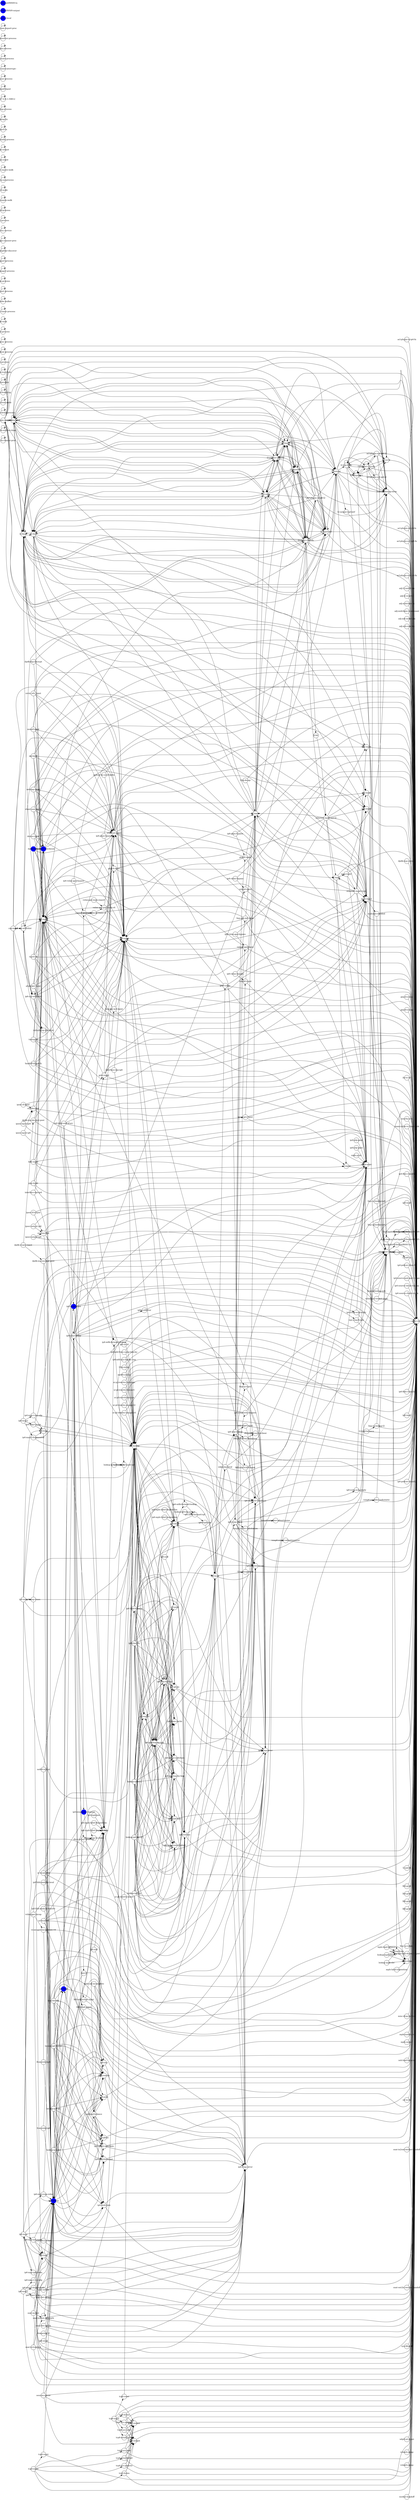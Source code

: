 digraph vlib_graph_nodes { 
rankdir=LR;
node [shape = circle, fixedsize=true];
"acl-plugin-fa-cleaner-proc" -> "acl-plugin-fa-cleaner-proc"
"acl-plugin-fa-worker-clean" -> "acl-plugin-fa-worker-clean"
"acl-plugin-in-ip4-fa" -> "error-drop"
"acl-plugin-in-ip4-l2" -> "arp-term-l2bd"
"acl-plugin-in-ip4-l2" -> "error-drop"
"acl-plugin-in-ip4-l2" -> "feature-bitmap-drop"
"acl-plugin-in-ip4-l2" -> "l2-flood"
"acl-plugin-in-ip4-l2" -> "l2-fwd"
"acl-plugin-in-ip4-l2" -> "l2-input-acl"
"acl-plugin-in-ip4-l2" -> "l2-input-classify"
"acl-plugin-in-ip4-l2" -> "l2-input-vtr"
"acl-plugin-in-ip4-l2" -> "l2-learn"
"acl-plugin-in-ip4-l2" -> "l2-output"
"acl-plugin-in-ip4-l2" -> "l2-policer-classify"
"acl-plugin-in-ip4-l2" -> "l2-rw"
"acl-plugin-in-ip6-fa" -> "error-drop"
"acl-plugin-in-ip6-l2" -> "arp-term-l2bd"
"acl-plugin-in-ip6-l2" -> "error-drop"
"acl-plugin-in-ip6-l2" -> "feature-bitmap-drop"
"acl-plugin-in-ip6-l2" -> "l2-flood"
"acl-plugin-in-ip6-l2" -> "l2-fwd"
"acl-plugin-in-ip6-l2" -> "l2-input-acl"
"acl-plugin-in-ip6-l2" -> "l2-input-classify"
"acl-plugin-in-ip6-l2" -> "l2-input-vtr"
"acl-plugin-in-ip6-l2" -> "l2-learn"
"acl-plugin-in-ip6-l2" -> "l2-output"
"acl-plugin-in-ip6-l2" -> "l2-policer-classify"
"acl-plugin-in-ip6-l2" -> "l2-rw"
"acl-plugin-out-ip4-fa" -> "error-drop"
"acl-plugin-out-ip4-l2" -> "error-drop"
"acl-plugin-out-ip4-l2" -> "feature-bitmap-drop"
"acl-plugin-out-ip4-l2" -> "interface-output"
"acl-plugin-out-ip4-l2" -> "l2-efp-filter"
"acl-plugin-out-ip4-l2" -> "l2-output-acl"
"acl-plugin-out-ip4-l2" -> "l2-output-classify"
"acl-plugin-out-ip4-l2" -> "l2-xcrw"
"acl-plugin-out-ip6-fa" -> "error-drop"
"acl-plugin-out-ip6-l2" -> "error-drop"
"acl-plugin-out-ip6-l2" -> "feature-bitmap-drop"
"acl-plugin-out-ip6-l2" -> "interface-output"
"acl-plugin-out-ip6-l2" -> "l2-efp-filter"
"acl-plugin-out-ip6-l2" -> "l2-output-acl"
"acl-plugin-out-ip6-l2" -> "l2-output-classify"
"acl-plugin-out-ip6-l2" -> "l2-xcrw"
"adj-l2-midchain" -> "error-drop"
"adj-l2-rewrite" -> "error-drop"
"adj-midchain-tx" -> "error-drop"
"adj-midchain-tx-no-count" -> "error-drop"
"adj-nsh-midchain" -> "error-drop"
"adj-nsh-rewrite" -> "error-drop"
"admin-up-down-process" -> "admin-up-down-process"
"af-packet-input" -> "error-drop"
"af-packet-input" -> "ethernet-input"
"af-packet-input" -> "ip4-input"
"af-packet-input" -> "ip4-input-no-checksum"
"af-packet-input" -> "ip6-input"
"af-packet-input" -> "mpls-input"
"api-rx-from-node" -> "api-rx-from-node"
"api-rx-from-ring" -> "api-rx-from-ring"
"arp-input" -> "error-drop"
"arp-input" -> "interface-output"
"arp-term-l2bd" -> "arp-term-l2bd"
"arp-term-l2bd" -> "error-drop"
"arp-term-l2bd" -> "feature-bitmap-drop"
"arp-term-l2bd" -> "l2-flood"
"arp-term-l2bd" -> "l2-fwd"
"arp-term-l2bd" -> "l2-input-acl"
"arp-term-l2bd" -> "l2-input-classify"
"arp-term-l2bd" -> "l2-input-vtr"
"arp-term-l2bd" -> "l2-learn"
"arp-term-l2bd" -> "l2-output"
"arp-term-l2bd" -> "l2-policer-classify"
"arp-term-l2bd" -> "l2-rw"
"bfd-process" -> "bfd-process"
"bfd-udp4-input" -> "error-drop"
"bfd-udp4-input" -> "ip4-arp"
"bfd-udp4-input" -> "ip4-lookup"
"bfd-udp6-input" -> "error-drop"
"bfd-udp6-input" -> "ip6-discover-neighbor"
"bfd-udp6-input" -> "ip6-lookup"
"bfd-udp-echo4-input" -> "error-drop"
"bfd-udp-echo4-input" -> "ip4-arp"
"bfd-udp-echo4-input" -> "ip4-lookup"
"bfd-udp-echo6-input" -> "error-drop"
"bfd-udp-echo6-input" -> "ip6-discover-neighbor"
"bfd-udp-echo6-input" -> "ip6-lookup"
"builtin-tcp-client" -> "builtin-tcp-client"
"cdp-input" -> "error-drop"
"cdp-process" -> "cdp-process"
"cop-input" -> "default-cop-whitelist"
"cop-input" -> "error-drop"
"cop-input" -> "ethernet-input"
"cop-input" -> "ip4-cop-whitelist"
"cop-input" -> "ip4-input"
"cop-input" -> "ip6-cop-whitelist"
"cop-input" -> "ip6-input"
"device-input" -> "error-drop"
"device-input" -> "ethernet-input"
"device-input" -> "ip4-input"
"device-input" -> "ip4-input-no-checksum"
"device-input" -> "ip6-input"
"device-input" -> "mpls-input"
"dhcp-client-process" -> "dhcp-client-process"
"dhcp-proxy-to-server" -> "dhcp-proxy-to-client"
"dhcp-proxy-to-server" -> "error-drop"
"dhcp-proxy-to-server" -> "ip4-lookup"
"dhcpv6-proxy-to-server" -> "dhcpv6-proxy-to-client"
"dhcpv6-proxy-to-server" -> "error-drop"
"dhcpv6-proxy-to-server" -> "ip6-lookup"
"dpdk-crypto-input" -> "dpdk-esp-decrypt-post"
"dpdk-crypto-input" -> "dpdk-esp-encrypt-post"
"dpdk-crypto-input" -> "error-drop"
"dpdk-esp-decrypt" -> "error-drop"
"dpdk-esp-decrypt" -> "ip4-input"
"dpdk-esp-decrypt" -> "ip6-input"
"dpdk-esp-decrypt-post" -> "error-drop"
"dpdk-esp-decrypt-post" -> "ip4-input"
"dpdk-esp-decrypt-post" -> "ip6-input"
"dpdk-esp-encrypt" -> "error-drop"
"dpdk-esp-encrypt-post" -> "error-drop"
"dpdk-esp-encrypt-post" -> "interface-output"
"dpdk-esp-encrypt-post" -> "ip4-lookup"
"dpdk-esp-encrypt-post" -> "ip6-lookup"
"dpdk-input" -> "error-drop"
"dpdk-input" -> "ethernet-input"
"dpdk-input" -> "ip4-input"
"dpdk-input" -> "ip4-input-no-checksum"
"dpdk-input" -> "ip6-input"
"dpdk-input" -> "mpls-input"
"dpdk-ipsec-process" -> "dpdk-ipsec-process"
"dpdk-process" -> "dpdk-process"
"esp-decrypt" -> "error-drop"
"esp-decrypt" -> "ip4-input"
"esp-decrypt" -> "ip6-input"
"esp-decrypt" -> "ipsec-gre-input"
"esp-encrypt" -> "error-drop"
"esp-encrypt" -> "interface-output"
"esp-encrypt" -> "ip4-lookup"
"esp-encrypt" -> "ip6-lookup"
"ethernet-input" -> "arp-input"
"ethernet-input" -> "cdp-input"
"ethernet-input" -> "error-drop"
"ethernet-input" -> "error-punt"
"ethernet-input" -> "ip4-input"
"ethernet-input" -> "ip6-input"
"ethernet-input" -> "l2-input"
"ethernet-input" -> "llc-input"
"ethernet-input" -> "lldp-input"
"ethernet-input" -> "mpls-input"
"ethernet-input-not-l2" -> "arp-input"
"ethernet-input-not-l2" -> "cdp-input"
"ethernet-input-not-l2" -> "error-drop"
"ethernet-input-not-l2" -> "error-punt"
"ethernet-input-not-l2" -> "ip4-input"
"ethernet-input-not-l2" -> "ip6-input"
"ethernet-input-not-l2" -> "l2-input"
"ethernet-input-not-l2" -> "llc-input"
"ethernet-input-not-l2" -> "lldp-input"
"ethernet-input-not-l2" -> "mpls-input"
"ethernet-input-type" -> "arp-input"
"ethernet-input-type" -> "cdp-input"
"ethernet-input-type" -> "error-drop"
"ethernet-input-type" -> "error-punt"
"ethernet-input-type" -> "ip4-input"
"ethernet-input-type" -> "ip6-input"
"ethernet-input-type" -> "l2-input"
"ethernet-input-type" -> "llc-input"
"ethernet-input-type" -> "lldp-input"
"ethernet-input-type" -> "mpls-input"
"feature-bitmap-drop" -> "error-drop"
"fib-walk" -> "fib-walk"
"flowprobe-ip4" -> "error-drop"
"flowprobe-ip4" -> "ip4-lookup"
"flowprobe-ip6" -> "error-drop"
"flowprobe-ip6" -> "ip4-lookup"
"flowprobe-l2" -> "error-drop"
"flowprobe-l2" -> "ip4-lookup"
"flowprobe-timer-process" -> "flowprobe-timer-process"
"flowprobe-walker" -> "flowprobe-walker"
"flow-report-process" -> "flow-report-process"
"gmon-process" -> "gmon-process"
"gre4-input" -> "error-drop"
"gre4-input" -> "error-punt"
"gre4-input" -> "ethernet-input"
"gre4-input" -> "ip4-input"
"gre4-input" -> "ip6-input"
"gre4-input" -> "mpls-input"
"gre6-input" -> "error-drop"
"gre6-input" -> "error-punt"
"gre6-input" -> "ethernet-input"
"gre6-input" -> "ip4-input"
"gre6-input" -> "ip6-input"
"gre6-input" -> "mpls-input"
"gtpu4-encap" -> "error-drop"
"gtpu4-input" -> "error-drop"
"gtpu4-input" -> "ip4-input"
"gtpu4-input" -> "ip6-input"
"gtpu4-input" -> "l2-input"
"gtpu6-encap" -> "error-drop"
"gtpu6-input" -> "error-drop"
"gtpu6-input" -> "ip4-input"
"gtpu6-input" -> "ip6-input"
"gtpu6-input" -> "l2-input"
"handoff-dispatch" -> "error-drop"
"handoff-dispatch" -> "ethernet-input"
"handoff-dispatch" -> "ip4-input-no-checksum"
"handoff-dispatch" -> "ip6-input"
"handoff-dispatch" -> "mpls-input"
"hdlc-input" -> "error-drop"
"hdlc-input" -> "error-punt"
"hdlc-input" -> "ip4-input"
"hdlc-input" -> "ip6-input"
"hdlc-input" -> "osi-input"
"icmp6-neighbor-advertiseme" -> "error-drop"
"icmp6-neighbor-solicitatio" -> "error-drop"
"icmp6-neighbor-solicitatio" -> "interface-output"
"icmp6-router-advertisement" -> "error-drop"
"icmp6-router-solicitation" -> "error-drop"
"icmp6-router-solicitation" -> "interface-output"
"icmp6-router-solicitation" -> "ip6-rewrite-mcast"
"ikev2" -> "error-drop"
"ikev2" -> "ip4-lookup"
"ikev2-manager-process" -> "ikev2-manager-process"
"ila-to-sir" -> "error-drop"
"interface-dpo-ip4" -> "ip4-drop"
"interface-dpo-ip4" -> "ip4-input"
"interface-dpo-ip6" -> "ip6-drop"
"interface-dpo-ip6" -> "ip6-input"
"interface-output" -> "local0-output"
"interface-output" -> "TenGigabitEthernet86/0/0-o"
"interface-output" -> "TenGigabitEthernet86/0/1-o"
"interface-tx" -> "error-drop"
"ioam-cache-ts-timer-tick" -> "error-drop"
"ioam-export-process" -> "ioam-export-process"
"ip4-arp" -> "error-drop"
"ip4-classify" -> "ip4-arp"
"ip4-classify" -> "ip4-drop"
"ip4-classify" -> "ip4-glean"
"ip4-classify" -> "ip4-icmp-error"
"ip4-classify" -> "ip4-local"
"ip4-classify" -> "ip4-mcast-midchain"
"ip4-classify" -> "ip4-midchain"
"ip4-classify" -> "ip4-punt"
"ip4-classify" -> "ip4-rewrite"
"ip4-classify" -> "ip4-rewrite-mcast"
"ip4-cop-whitelist" -> "default-cop-whitelist"
"ip4-cop-whitelist" -> "error-drop"
"ip4-cop-whitelist" -> "ethernet-input"
"ip4-cop-whitelist" -> "ip4-cop-whitelist"
"ip4-cop-whitelist" -> "ip4-input"
"ip4-cop-whitelist" -> "ip6-cop-whitelist"
"ip4-cop-whitelist" -> "ip6-input"
"ip4-drop" -> "error-drop"
"ip4-drop" -> "ip4-lookup"
"ip4-drop" -> "ip4-mfib-forward-lookup"
"ip4-flow-classify" -> "error-drop"
"ip4-frag" -> "error-drop"
"ip4-frag" -> "ip4-icmp-error"
"ip4-frag" -> "ip4-lookup"
"ip4-frag" -> "ip6-lookup"
"ip4-glean" -> "error-drop"
"ip4-gtpu-bypass" -> "error-drop"
"ip4-gtpu-bypass" -> "gtpu4-input"
"ip4-icmp-echo-reply" -> "error-drop"
"ip4-icmp-echo-reply" -> "error-punt"
"ip4-icmp-echo-request" -> "ip4-load-balance"
"ip4-icmp-error" -> "error-drop"
"ip4-icmp-error" -> "ip4-lookup"
"ip4-icmp-input" -> "error-punt"
"ip4-icmp-input" -> "ip4-icmp-echo-reply"
"ip4-icmp-input" -> "ip4-icmp-echo-request"
"ip4-icmp-input" -> "vpe-icmp4-oam"
"ip4-inacl" -> "error-drop"
"ip4-input" -> "error-drop"
"ip4-input" -> "error-punt"
"ip4-input" -> "ip4-drop"
"ip4-input" -> "ip4-icmp-error"
"ip4-input" -> "ip4-lookup"
"ip4-input" -> "ip4-mfib-forward-lookup"
"ip4-input-no-checksum" -> "error-drop"
"ip4-input-no-checksum" -> "error-punt"
"ip4-input-no-checksum" -> "ip4-drop"
"ip4-input-no-checksum" -> "ip4-icmp-error"
"ip4-input-no-checksum" -> "ip4-lookup"
"ip4-input-no-checksum" -> "ip4-mfib-forward-lookup"
"ip4-load-balance" -> "ip4-arp"
"ip4-load-balance" -> "ip4-drop"
"ip4-load-balance" -> "ip4-glean"
"ip4-load-balance" -> "ip4-icmp-error"
"ip4-load-balance" -> "ip4-local"
"ip4-load-balance" -> "ip4-mcast-midchain"
"ip4-load-balance" -> "ip4-midchain"
"ip4-load-balance" -> "ip4-punt"
"ip4-load-balance" -> "ip4-rewrite"
"ip4-load-balance" -> "ip4-rewrite-mcast"
"ip4-local-end-of-arc" -> "error-drop"
"ip4-local-end-of-arc" -> "error-punt"
"ip4-local-end-of-arc" -> "gre4-input"
"ip4-local-end-of-arc" -> "ip4-icmp-input"
"ip4-local-end-of-arc" -> "ip4-udp-lookup"
"ip4-local" -> "error-drop"
"ip4-local" -> "error-punt"
"ip4-local" -> "gre4-input"
"ip4-local" -> "ip4-icmp-input"
"ip4-local" -> "ip4-udp-lookup"
"ip4-lookup" -> "ip4-arp"
"ip4-lookup" -> "ip4-drop"
"ip4-lookup" -> "ip4-glean"
"ip4-lookup" -> "ip4-icmp-error"
"ip4-lookup" -> "ip4-local"
"ip4-lookup" -> "ip4-mcast-midchain"
"ip4-lookup" -> "ip4-midchain"
"ip4-lookup" -> "ip4-punt"
"ip4-lookup" -> "ip4-rewrite"
"ip4-lookup" -> "ip4-rewrite-mcast"
"ip4-map" -> "error-drop"
"ip4-map" -> "ip4-frag"
"ip4-map" -> "ip4-icmp-error"
"ip4-map" -> "ip4-map-reass"
"ip4-map" -> "ip6-frag"
"ip4-map" -> "ip6-load-balance"
"ip4-map" -> "ip6-lookup"
"ip4-map-reass" -> "error-drop"
"ip4-map-reass" -> "ip4-frag"
"ip4-map-reass" -> "ip6-lookup"
"ip4-map-t" -> "error-drop"
"ip4-map-t-fragmented" -> "error-drop"
"ip4-map-t-fragmented" -> "ip6-frag"
"ip4-map-t-fragmented" -> "ip6-lookup"
"ip4-map-t-icmp" -> "error-drop"
"ip4-map-t-icmp" -> "ip6-frag"
"ip4-map-t-icmp" -> "ip6-lookup"
"ip4-map-t" -> "ip4-map-t-fragmented"
"ip4-map-t" -> "ip4-map-t-icmp"
"ip4-map-t" -> "ip4-map-t-tcp-udp"
"ip4-map-t-tcp-udp" -> "error-drop"
"ip4-map-t-tcp-udp" -> "ip6-frag"
"ip4-map-t-tcp-udp" -> "ip6-lookup"
"ip4-mcast-midchain" -> "error-drop"
"ip4-mcast-midchain" -> "ip4-icmp-error"
"ip4-mfib-forward-lookup" -> "ip4-mfib-forward-rpf"
"ip4-mfib-forward-rpf" -> "ip4-drop"
"ip4-midchain" -> "error-drop"
"ip4-midchain" -> "ip4-icmp-error"
"ip4-mpls-label-disposition" -> "ip4-drop"
"ip4-mpls-label-imposition" -> "ip4-drop"
"ip4-null" -> "ip4-drop"
"ip4-null" -> "ip4-icmp-error"
"ip4-policer-classify" -> "error-drop"
"ip4-punt" -> "error-punt"
"ip4-replicate" -> "ip4-drop"
"ip4-rewrite" -> "error-drop"
"ip4-rewrite" -> "ip4-icmp-error"
"ip4-rewrite-mcast" -> "error-drop"
"ip4-rewrite-mcast" -> "ip4-icmp-error"
"ip4-sixrd" -> "error-drop"
"ip4-sixrd" -> "ip6-lookup"
"ip4-source-and-port-range-" -> "error-drop"
"ip4-source-check-via-any" -> "error-drop"
"ip4-source-check-via-rx" -> "error-drop"
"ip4-udp-lookup" -> "bfd-udp4-input"
"ip4-udp-lookup" -> "bfd-udp-echo4-input"
"ip4-udp-lookup" -> "dhcp-proxy-to-client"
"ip4-udp-lookup" -> "dhcp-proxy-to-server"
"ip4-udp-lookup" -> "error-drop"
"ip4-udp-lookup" -> "error-punt"
"ip4-udp-lookup" -> "gtpu4-input"
"ip4-udp-lookup" -> "ikev2"
"ip4-udp-lookup" -> "ip4-icmp-error"
"ip4-udp-lookup" -> "ip6-icmp-error"
"ip4-udp-lookup" -> "ipfix-collector"
"ip4-udp-lookup" -> "lisp-cp-input"
"ip4-udp-lookup" -> "lisp-gpe-ip4-input"
"ip4-udp-lookup" -> "vxlan4-gpe-input"
"ip4-udp-lookup" -> "vxlan4-input"
"ip4-udp-punt" -> "error-punt"
"ip4-vxlan-bypass" -> "error-drop"
"ip4-vxlan-bypass" -> "vxlan4-input"
"ip4-vxlan-gpe-bypass" -> "error-drop"
"ip4-vxlan-gpe-bypass" -> "vxlan4-gpe-input"
"ip6-add-from-cache-hop-by-" -> "error-drop"
"ip6-add-from-cache-hop-by-" -> "ip6-lookup"
"ip6-add-hop-by-hop" -> "error-drop"
"ip6-add-hop-by-hop" -> "ip6-lookup"
"ip6-add-hop-by-hop" -> "ip6-rewrite"
"ip6-add-syn-hop-by-hop" -> "error-drop"
"ip6-add-syn-hop-by-hop" -> "ip6-lookup"
"ip6-classify" -> "ip6-add-hop-by-hop"
"ip6-classify" -> "ip6-discover-neighbor"
"ip6-classify" -> "ip6-drop"
"ip6-classify" -> "ip6-export"
"ip6-classify" -> "ip6-glean"
"ip6-classify" -> "ip6-hop-by-hop"
"ip6-classify" -> "ip6-icmp-error"
"ip6-classify" -> "ip6-ioam-cache"
"ip6-classify" -> "ip6-ioam-tunnel-select"
"ip6-classify" -> "ip6-local"
"ip6-classify" -> "ip6-mcast-midchain"
"ip6-classify" -> "ip6-midchain"
"ip6-classify" -> "ip6-pop-hop-by-hop"
"ip6-classify" -> "ip6-punt"
"ip6-classify" -> "ip6-rewrite"
"ip6-classify" -> "ip6-rewrite-mcast"
"ip6-cop-whitelist" -> "default-cop-whitelist"
"ip6-cop-whitelist" -> "error-drop"
"ip6-cop-whitelist" -> "ethernet-input"
"ip6-cop-whitelist" -> "ip4-cop-whitelist"
"ip6-cop-whitelist" -> "ip4-input"
"ip6-cop-whitelist" -> "ip6-cop-whitelist"
"ip6-cop-whitelist" -> "ip6-input"
"ip6-discover-neighbor" -> "error-drop"
"ip6-discover-neighbor" -> "interface-output"
"ip6-drop" -> "error-drop"
"ip6-drop" -> "ip6-lookup"
"ip6-drop" -> "ip6-mfib-forward-lookup"
"ip6-export" -> "ip6-pop-hop-by-hop"
"ip6-flow-classify" -> "error-drop"
"ip6-frag" -> "error-drop"
"ip6-frag" -> "ip4-lookup"
"ip6-frag" -> "ip6-lookup"
"ip6-glean" -> "error-drop"
"ip6-glean" -> "interface-output"
"ip6-gtpu-bypass" -> "error-drop"
"ip6-gtpu-bypass" -> "gtpu6-input"
"ip6-hbh-analyse-local" -> "ip4-drop"
"ip6-hbh-analyse-local" -> "ip4-lookup"
"ip6-hbh-analyse-remote" -> "ip4-drop"
"ip6-hbh-analyse-remote" -> "ip4-lookup"
"ip6-hop-by-hop" -> "ip6-add-hop-by-hop"
"ip6-hop-by-hop" -> "ip6-discover-neighbor"
"ip6-hop-by-hop" -> "ip6-drop"
"ip6-hop-by-hop" -> "ip6-export"
"ip6-hop-by-hop" -> "ip6-glean"
"ip6-hop-by-hop" -> "ip6-hop-by-hop"
"ip6-hop-by-hop" -> "ip6-icmp-error"
"ip6-hop-by-hop" -> "ip6-ioam-cache"
"ip6-hop-by-hop" -> "ip6-ioam-tunnel-select"
"ip6-hop-by-hop" -> "ip6-local"
"ip6-hop-by-hop" -> "ip6-mcast-midchain"
"ip6-hop-by-hop" -> "ip6-midchain"
"ip6-hop-by-hop" -> "ip6-pop-hop-by-hop"
"ip6-hop-by-hop" -> "ip6-punt"
"ip6-hop-by-hop" -> "ip6-rewrite"
"ip6-hop-by-hop" -> "ip6-rewrite-mcast"
"ip6-icmp-echo-reply" -> "error-drop"
"ip6-icmp-echo-reply" -> "error-punt"
"ip6-icmp-echo-request" -> "interface-output"
"ip6-icmp-echo-request" -> "ip6-lookup"
"ip6-icmp-error" -> "error-drop"
"ip6-icmp-error" -> "ip6-lookup"
"ip6-icmp-input" -> "error-drop"
"ip6-icmp-input" -> "icmp6-neighbor-advertiseme"
"ip6-icmp-input" -> "icmp6-neighbor-solicitatio"
"ip6-icmp-input" -> "icmp6-router-advertisement"
"ip6-icmp-input" -> "icmp6-router-solicitation"
"ip6-icmp-input" -> "ip6-icmp-echo-reply"
"ip6-icmp-input" -> "ip6-icmp-echo-request"
"ip6-icmp-neighbor-discover" -> "ip6-icmp-neighbor-discover"
"ip6-inacl" -> "error-drop"
"ip6-input" -> "error-drop"
"ip6-input" -> "ip6-drop"
"ip6-input" -> "ip6-icmp-error"
"ip6-input" -> "ip6-lookup"
"ip6-input" -> "ip6-mfib-forward-lookup"
"ip6-ioam-cache" -> "ip6-pop-hop-by-hop"
"ip6-ioam-tunnel-select" -> "error-drop"
"ip6-ioam-tunnel-select" -> "ip6-pop-hop-by-hop"
"ip6-load-balance" -> "ip6-add-hop-by-hop"
"ip6-load-balance" -> "ip6-discover-neighbor"
"ip6-load-balance" -> "ip6-drop"
"ip6-load-balance" -> "ip6-export"
"ip6-load-balance" -> "ip6-glean"
"ip6-load-balance" -> "ip6-hop-by-hop"
"ip6-load-balance" -> "ip6-icmp-error"
"ip6-load-balance" -> "ip6-ioam-cache"
"ip6-load-balance" -> "ip6-ioam-tunnel-select"
"ip6-load-balance" -> "ip6-local"
"ip6-load-balance" -> "ip6-mcast-midchain"
"ip6-load-balance" -> "ip6-midchain"
"ip6-load-balance" -> "ip6-pop-hop-by-hop"
"ip6-load-balance" -> "ip6-punt"
"ip6-load-balance" -> "ip6-rewrite"
"ip6-load-balance" -> "ip6-rewrite-mcast"
"ip6-local" -> "error-drop"
"ip6-local" -> "error-punt"
"ip6-local" -> "gre6-input"
"ip6-local" -> "ip6-icmp-input"
"ip6-local" -> "ip6-udp-lookup"
"ip6-local" -> "l2tp-decap-local"
"ip6-local" -> "udp-ping-local"
"ip6-lookup" -> "ip6-add-hop-by-hop"
"ip6-lookup" -> "ip6-discover-neighbor"
"ip6-lookup" -> "ip6-drop"
"ip6-lookup" -> "ip6-export"
"ip6-lookup" -> "ip6-glean"
"ip6-lookup" -> "ip6-hop-by-hop"
"ip6-lookup" -> "ip6-icmp-error"
"ip6-lookup" -> "ip6-ioam-cache"
"ip6-lookup" -> "ip6-ioam-tunnel-select"
"ip6-lookup" -> "ip6-local"
"ip6-lookup" -> "ip6-mcast-midchain"
"ip6-lookup" -> "ip6-midchain"
"ip6-lookup" -> "ip6-pop-hop-by-hop"
"ip6-lookup" -> "ip6-punt"
"ip6-lookup" -> "ip6-rewrite"
"ip6-lookup" -> "ip6-rewrite-mcast"
"ip6-map" -> "error-drop"
"ip6-map-icmp-relay" -> "error-drop"
"ip6-map-icmp-relay" -> "ip4-lookup"
"ip6-map" -> "ip4-frag"
"ip6-map" -> "ip4-load-balance"
"ip6-map" -> "ip4-lookup"
"ip6-map-ip4-reass" -> "error-drop"
"ip6-map-ip4-reass" -> "ip4-frag"
"ip6-map-ip4-reass" -> "ip4-lookup"
"ip6-map" -> "ip6-icmp-error"
"ip6-map" -> "ip6-local"
"ip6-map" -> "ip6-map-icmp-relay"
"ip6-map" -> "ip6-map-ip4-reass"
"ip6-map" -> "ip6-map-ip6-reass"
"ip6-map-ip6-reass" -> "error-drop"
"ip6-map-ip6-reass" -> "ip6-map"
"ip6-map-t" -> "error-drop"
"ip6-map-t-fragmented" -> "error-drop"
"ip6-map-t-fragmented" -> "ip4-frag"
"ip6-map-t-fragmented" -> "ip4-lookup"
"ip6-map-t-icmp" -> "error-drop"
"ip6-map-t-icmp" -> "ip4-frag"
"ip6-map-t-icmp" -> "ip4-lookup"
"ip6-map-t" -> "ip6-map-t-fragmented"
"ip6-map-t" -> "ip6-map-t-icmp"
"ip6-map-t" -> "ip6-map-t-tcp-udp"
"ip6-map-t-tcp-udp" -> "error-drop"
"ip6-map-t-tcp-udp" -> "ip4-frag"
"ip6-map-t-tcp-udp" -> "ip4-lookup"
"ip6-mcast-midchain" -> "error-drop"
"ip6-mcast-midchain" -> "ip6-icmp-error"
"ip6-mfib-forward-lookup" -> "ip6-mfib-forward-rpf"
"ip6-mfib-forward-rpf" -> "ip6-drop"
"ip6-mfib-forward-rpf" -> "ip6-replicate"
"ip6-midchain" -> "error-drop"
"ip6-midchain" -> "ip6-icmp-error"
"ip6-mpls-label-disposition" -> "ip6-drop"
"ip6-mpls-label-imposition" -> "ip6-drop"
"ip6-null" -> "ip6-drop"
"ip6-null" -> "ip6-icmp-error"
"ip6-policer-classify" -> "error-drop"
"ip6-pop-hop-by-hop" -> "ip6-add-hop-by-hop"
"ip6-pop-hop-by-hop" -> "ip6-discover-neighbor"
"ip6-pop-hop-by-hop" -> "ip6-drop"
"ip6-pop-hop-by-hop" -> "ip6-export"
"ip6-pop-hop-by-hop" -> "ip6-glean"
"ip6-pop-hop-by-hop" -> "ip6-hop-by-hop"
"ip6-pop-hop-by-hop" -> "ip6-icmp-error"
"ip6-pop-hop-by-hop" -> "ip6-ioam-cache"
"ip6-pop-hop-by-hop" -> "ip6-ioam-tunnel-select"
"ip6-pop-hop-by-hop" -> "ip6-local"
"ip6-pop-hop-by-hop" -> "ip6-mcast-midchain"
"ip6-pop-hop-by-hop" -> "ip6-midchain"
"ip6-pop-hop-by-hop" -> "ip6-pop-hop-by-hop"
"ip6-pop-hop-by-hop" -> "ip6-punt"
"ip6-pop-hop-by-hop" -> "ip6-rewrite"
"ip6-pop-hop-by-hop" -> "ip6-rewrite-mcast"
"ip6-punt" -> "error-punt"
"ip6-replicate" -> "ip6-drop"
"ip6-replicate" -> "ip6-local"
"ip6-rewrite" -> "error-drop"
"ip6-rewrite" -> "ip6-icmp-error"
"ip6-rewrite-mcast" -> "error-drop"
"ip6-rewrite-mcast" -> "ip6-icmp-error"
"ip6-sixrd" -> "error-drop"
"ip6-sixrd" -> "ip4-lookup"
"ip6-udp-lookup" -> "bfd-udp6-input"
"ip6-udp-lookup" -> "bfd-udp-echo6-input"
"ip6-udp-lookup" -> "dhcpv6-proxy-to-client"
"ip6-udp-lookup" -> "dhcpv6-proxy-to-server"
"ip6-udp-lookup" -> "error-drop"
"ip6-udp-lookup" -> "error-punt"
"ip6-udp-lookup" -> "gtpu6-input"
"ip6-udp-lookup" -> "ip4-icmp-error"
"ip6-udp-lookup" -> "ip6-icmp-error"
"ip6-udp-lookup" -> "lisp-cp-input"
"ip6-udp-lookup" -> "lisp-gpe-ip6-input"
"ip6-udp-lookup" -> "vxlan6-gpe-input"
"ip6-udp-lookup" -> "vxlan6-input"
"ip6-udp-punt" -> "error-punt"
"ip6-vxlan-bypass" -> "error-drop"
"ip6-vxlan-bypass" -> "vxlan6-input"
"ip6-vxlan-gpe-bypass" -> "error-drop"
"ip6-vxlan-gpe-bypass" -> "vxlan6-gpe-input"
"ipfix-collector" -> "error-drop"
"ipsec-gre-input" -> "error-drop"
"ipsec-gre-input" -> "error-punt"
"ipsec-gre-input" -> "l2-input"
"ipsec-if-input" -> "error-drop"
"ipsec-if-input" -> "esp-decrypt"
"ipsec-if-output" -> "error-drop"
"ipsec-if-output" -> "esp-encrypt"
"ipsec-input-ip4" -> "error-drop"
"ipsec-input-ip4" -> "esp-decrypt"
"ipsec-input-ip6" -> "error-drop"
"ipsec-input-ip6" -> "esp-decrypt"
"ipsec-output-ip4" -> "error-drop"
"ipsec-output-ip4" -> "esp-encrypt"
"ipsec-output-ip6" -> "error-drop"
"ipsec-output-ip6" -> "esp-encrypt"
"l2-efp-filter" -> "error-drop"
"l2-efp-filter" -> "feature-bitmap-drop"
"l2-efp-filter" -> "interface-output"
"l2-efp-filter" -> "l2-efp-filter"
"l2-efp-filter" -> "l2-output-acl"
"l2-efp-filter" -> "l2-output-classify"
"l2-efp-filter" -> "l2-xcrw"
"l2fib-mac-age-scanner-proc" -> "l2fib-mac-age-scanner-proc"
"l2-flood" -> "arp-input"
"l2-flood" -> "arp-term-l2bd"
"l2-flood" -> "cdp-input"
"l2-flood" -> "error-drop"
"l2-flood" -> "feature-bitmap-drop"
"l2-flood" -> "ip4-input"
"l2-flood" -> "ip6-input"
"l2-flood" -> "l2-flood"
"l2-flood" -> "l2-fwd"
"l2-flood" -> "l2-input-acl"
"l2-flood" -> "l2-input-classify"
"l2-flood" -> "l2-input-vtr"
"l2-flood" -> "l2-learn"
"l2-flood" -> "l2-output"
"l2-flood" -> "l2-policer-classify"
"l2-flood" -> "l2-rw"
"l2-flood" -> "lldp-input"
"l2-flood" -> "mpls-input"
"l2-fwd" -> "arp-input"
"l2-fwd" -> "cdp-input"
"l2-fwd" -> "error-drop"
"l2-fwd" -> "ip4-input"
"l2-fwd" -> "ip6-input"
"l2-fwd" -> "l2-flood"
"l2-fwd" -> "l2-output"
"l2-fwd" -> "lldp-input"
"l2-fwd" -> "mpls-input"
"l2-input-acl" -> "arp-term-l2bd"
"l2-input-acl" -> "error-drop"
"l2-input-acl" -> "feature-bitmap-drop"
"l2-input-acl" -> "l2-flood"
"l2-input-acl" -> "l2-fwd"
"l2-input-acl" -> "l2-input-acl"
"l2-input-acl" -> "l2-input-classify"
"l2-input-acl" -> "l2-input-vtr"
"l2-input-acl" -> "l2-learn"
"l2-input-acl" -> "l2-output"
"l2-input-acl" -> "l2-policer-classify"
"l2-input-acl" -> "l2-rw"
"l2-input" -> "arp-term-l2bd"
"l2-input-classify" -> "acl-plugin-in-ip4-l2"
"l2-input-classify" -> "acl-plugin-in-ip6-l2"
"l2-input-classify" -> "arp-term-l2bd"
"l2-input-classify" -> "error-drop"
"l2-input-classify" -> "ethernet-input-not-l2"
"l2-input-classify" -> "feature-bitmap-drop"
"l2-input-classify" -> "ip4-input"
"l2-input-classify" -> "ip6-input"
"l2-input-classify" -> "l2-flood"
"l2-input-classify" -> "l2-fwd"
"l2-input-classify" -> "l2-input-acl"
"l2-input-classify" -> "l2-input-classify"
"l2-input-classify" -> "l2-input-vtr"
"l2-input-classify" -> "l2-learn"
"l2-input-classify" -> "l2-output"
"l2-input-classify" -> "l2-policer-classify"
"l2-input-classify" -> "l2-rw"
"l2-input-classify" -> "li-hit"
"l2-input" -> "error-drop"
"l2-input" -> "feature-bitmap-drop"
"l2-input" -> "l2-flood"
"l2-input" -> "l2-fwd"
"l2-input" -> "l2-input-acl"
"l2-input" -> "l2-input-classify"
"l2-input" -> "l2-input-vtr"
"l2-input" -> "l2-learn"
"l2-input" -> "l2-output"
"l2-input" -> "l2-policer-classify"
"l2-input" -> "l2-rw"
"l2-input-vtr" -> "arp-term-l2bd"
"l2-input-vtr" -> "error-drop"
"l2-input-vtr" -> "feature-bitmap-drop"
"l2-input-vtr" -> "l2-flood"
"l2-input-vtr" -> "l2-fwd"
"l2-input-vtr" -> "l2-input-acl"
"l2-input-vtr" -> "l2-input-classify"
"l2-input-vtr" -> "l2-input-vtr"
"l2-input-vtr" -> "l2-learn"
"l2-input-vtr" -> "l2-output"
"l2-input-vtr" -> "l2-policer-classify"
"l2-input-vtr" -> "l2-rw"
"l2-learn" -> "arp-term-l2bd"
"l2-learn" -> "error-drop"
"l2-learn" -> "feature-bitmap-drop"
"l2-learn" -> "l2-flood"
"l2-learn" -> "l2-fwd"
"l2-learn" -> "l2-input-acl"
"l2-learn" -> "l2-input-classify"
"l2-learn" -> "l2-input-vtr"
"l2-learn" -> "l2-learn"
"l2-learn" -> "l2-output"
"l2-learn" -> "l2-policer-classify"
"l2-learn" -> "l2-rw"
"l2-load-balance" -> "error-drop"
"l2-load-balance" -> "lisp-cp-lookup-l2"
"l2-output-acl" -> "error-drop"
"l2-output-acl" -> "feature-bitmap-drop"
"l2-output-acl" -> "interface-output"
"l2-output-acl" -> "l2-efp-filter"
"l2-output-acl" -> "l2-output-acl"
"l2-output-acl" -> "l2-output-classify"
"l2-output-acl" -> "l2-xcrw"
"l2-output-bad-intf" -> "error-drop"
"l2-output-classify" -> "acl-plugin-out-ip4-l2"
"l2-output-classify" -> "acl-plugin-out-ip6-l2"
"l2-output-classify" -> "error-drop"
"l2-output-classify" -> "feature-bitmap-drop"
"l2-output-classify" -> "interface-output"
"l2-output-classify" -> "l2-efp-filter"
"l2-output-classify" -> "l2-output-acl"
"l2-output-classify" -> "l2-output-classify"
"l2-output-classify" -> "l2-xcrw"
"l2-output" -> "error-drop"
"l2-output" -> "feature-bitmap-drop"
"l2-output" -> "interface-output"
"l2-output" -> "l2-efp-filter"
"l2-output" -> "l2-output-acl"
"l2-output" -> "l2-output-bad-intf"
"l2-output" -> "l2-output-classify"
"l2-output" -> "l2-xcrw"
"l2-patch" -> "error-drop"
"l2-policer-classify" -> "arp-term-l2bd"
"l2-policer-classify" -> "error-drop"
"l2-policer-classify" -> "feature-bitmap-drop"
"l2-policer-classify" -> "l2-flood"
"l2-policer-classify" -> "l2-fwd"
"l2-policer-classify" -> "l2-input-acl"
"l2-policer-classify" -> "l2-input-classify"
"l2-policer-classify" -> "l2-input-vtr"
"l2-policer-classify" -> "l2-learn"
"l2-policer-classify" -> "l2-output"
"l2-policer-classify" -> "l2-policer-classify"
"l2-policer-classify" -> "l2-rw"
"l2-rw" -> "arp-term-l2bd"
"l2-rw" -> "error-drop"
"l2-rw" -> "feature-bitmap-drop"
"l2-rw" -> "l2-flood"
"l2-rw" -> "l2-fwd"
"l2-rw" -> "l2-input-acl"
"l2-rw" -> "l2-input-classify"
"l2-rw" -> "l2-input-vtr"
"l2-rw" -> "l2-learn"
"l2-rw" -> "l2-output"
"l2-rw" -> "l2-policer-classify"
"l2-rw" -> "l2-rw"
"l2tp-decap" -> "error-drop"
"l2tp-decap" -> "l2-input"
"l2tp-decap-local" -> "error-drop"
"l2tp-decap-local" -> "l2-input"
"l2tp-encap" -> "error-drop"
"l2tp-encap" -> "ip6-lookup"
"l2-xcrw" -> "error-drop"
"lb4-gre4" -> "error-drop"
"lb4-gre6" -> "error-drop"
"lb6-gre4" -> "error-drop"
"lb6-gre6" -> "error-drop"
"li-hit" -> "ethernet-input-not-l2"
"lisp-cp-input" -> "error-drop"
"lisp-cp-lookup-ip4" -> "error-drop"
"lisp-cp-lookup-ip4" -> "interface-output"
"lisp-cp-lookup-ip6" -> "error-drop"
"lisp-cp-lookup-ip6" -> "interface-output"
"lisp-cp-lookup-l2" -> "error-drop"
"lisp-cp-lookup-l2" -> "interface-output"
"lisp-cp-lookup-nsh" -> "error-drop"
"lisp-cp-lookup-nsh" -> "interface-output"
"lisp-cp-output" -> "error-drop"
"lisp-gpe-ip4-input" -> "error-drop"
"lisp-gpe-ip4-input" -> "ip4-input"
"lisp-gpe-ip4-input" -> "ip6-input"
"lisp-gpe-ip4-input" -> "l2-input"
"lisp-gpe-ip6-input" -> "error-drop"
"lisp-gpe-ip6-input" -> "ip4-input"
"lisp-gpe-ip6-input" -> "ip6-input"
"lisp-gpe-ip6-input" -> "l2-input"
"lisp-gpe-nsh-dummy-input" -> "error-drop"
"lisp-retry-service" -> "lisp-retry-service"
"llc-input" -> "error-drop"
"llc-input" -> "error-punt"
"llc-input" -> "osi-input"
"llc-input" -> "snap-input"
"lldp-input" -> "error-drop"
"lldp-process" -> "lldp-process"
"local0-output" -> "error-drop"
"local0-output" -> "local0-tx"
"local0-tx" -> "error-drop"
"lookup-ip4-dst" -> "ip4-arp"
"lookup-ip4-dst" -> "ip4-drop"
"lookup-ip4-dst" -> "ip4-glean"
"lookup-ip4-dst" -> "ip4-icmp-error"
"lookup-ip4-dst" -> "ip4-local"
"lookup-ip4-dst" -> "ip4-mcast-midchain"
"lookup-ip4-dst" -> "ip4-midchain"
"lookup-ip4-dst" -> "ip4-punt"
"lookup-ip4-dst" -> "ip4-rewrite"
"lookup-ip4-dst" -> "ip4-rewrite-mcast"
"lookup-ip4-dst-itf" -> "ip4-arp"
"lookup-ip4-dst-itf" -> "ip4-drop"
"lookup-ip4-dst-itf" -> "ip4-glean"
"lookup-ip4-dst-itf" -> "ip4-icmp-error"
"lookup-ip4-dst-itf" -> "ip4-local"
"lookup-ip4-dst-itf" -> "ip4-mcast-midchain"
"lookup-ip4-dst-itf" -> "ip4-midchain"
"lookup-ip4-dst-itf" -> "ip4-punt"
"lookup-ip4-dst-itf" -> "ip4-rewrite"
"lookup-ip4-dst-itf" -> "ip4-rewrite-mcast"
"lookup-ip4-dst-mcast" -> "ip4-mfib-forward-rpf"
"lookup-ip4-src" -> "ip4-arp"
"lookup-ip4-src" -> "ip4-drop"
"lookup-ip4-src" -> "ip4-glean"
"lookup-ip4-src" -> "ip4-icmp-error"
"lookup-ip4-src" -> "ip4-local"
"lookup-ip4-src" -> "ip4-mcast-midchain"
"lookup-ip4-src" -> "ip4-midchain"
"lookup-ip4-src" -> "ip4-punt"
"lookup-ip4-src" -> "ip4-rewrite"
"lookup-ip4-src" -> "ip4-rewrite-mcast"
"lookup-ip6-dst" -> "ip6-add-hop-by-hop"
"lookup-ip6-dst" -> "ip6-discover-neighbor"
"lookup-ip6-dst" -> "ip6-drop"
"lookup-ip6-dst" -> "ip6-export"
"lookup-ip6-dst" -> "ip6-glean"
"lookup-ip6-dst" -> "ip6-hop-by-hop"
"lookup-ip6-dst" -> "ip6-icmp-error"
"lookup-ip6-dst" -> "ip6-ioam-cache"
"lookup-ip6-dst" -> "ip6-ioam-tunnel-select"
"lookup-ip6-dst" -> "ip6-local"
"lookup-ip6-dst" -> "ip6-mcast-midchain"
"lookup-ip6-dst" -> "ip6-midchain"
"lookup-ip6-dst" -> "ip6-pop-hop-by-hop"
"lookup-ip6-dst" -> "ip6-punt"
"lookup-ip6-dst" -> "ip6-rewrite"
"lookup-ip6-dst" -> "ip6-rewrite-mcast"
"lookup-ip6-dst-itf" -> "ip6-add-hop-by-hop"
"lookup-ip6-dst-itf" -> "ip6-discover-neighbor"
"lookup-ip6-dst-itf" -> "ip6-drop"
"lookup-ip6-dst-itf" -> "ip6-export"
"lookup-ip6-dst-itf" -> "ip6-glean"
"lookup-ip6-dst-itf" -> "ip6-hop-by-hop"
"lookup-ip6-dst-itf" -> "ip6-icmp-error"
"lookup-ip6-dst-itf" -> "ip6-ioam-cache"
"lookup-ip6-dst-itf" -> "ip6-ioam-tunnel-select"
"lookup-ip6-dst-itf" -> "ip6-local"
"lookup-ip6-dst-itf" -> "ip6-mcast-midchain"
"lookup-ip6-dst-itf" -> "ip6-midchain"
"lookup-ip6-dst-itf" -> "ip6-pop-hop-by-hop"
"lookup-ip6-dst-itf" -> "ip6-punt"
"lookup-ip6-dst-itf" -> "ip6-rewrite"
"lookup-ip6-dst-itf" -> "ip6-rewrite-mcast"
"lookup-ip6-dst-mcast" -> "ip6-mfib-forward-rpf"
"lookup-ip6-src" -> "ip6-add-hop-by-hop"
"lookup-ip6-src" -> "ip6-discover-neighbor"
"lookup-ip6-src" -> "ip6-drop"
"lookup-ip6-src" -> "ip6-export"
"lookup-ip6-src" -> "ip6-glean"
"lookup-ip6-src" -> "ip6-hop-by-hop"
"lookup-ip6-src" -> "ip6-icmp-error"
"lookup-ip6-src" -> "ip6-ioam-cache"
"lookup-ip6-src" -> "ip6-ioam-tunnel-select"
"lookup-ip6-src" -> "ip6-local"
"lookup-ip6-src" -> "ip6-mcast-midchain"
"lookup-ip6-src" -> "ip6-midchain"
"lookup-ip6-src" -> "ip6-pop-hop-by-hop"
"lookup-ip6-src" -> "ip6-punt"
"lookup-ip6-src" -> "ip6-rewrite"
"lookup-ip6-src" -> "ip6-rewrite-mcast"
"lookup-mpls-dst-itf" -> "mpls-drop"
"lookup-mpls-dst-itf" -> "mpls-replicate"
"lookup-mpls-dst" -> "mpls-drop"
"lookup-mpls-dst" -> "mpls-replicate"
"memif-input" -> "error-drop"
"memif-input" -> "ethernet-input"
"memif-input" -> "ip4-input"
"memif-input" -> "ip4-input-no-checksum"
"memif-input" -> "ip6-input"
"memif-input" -> "mpls-input"
"memif-process" -> "memif-process"
"misc-drop-buffers" -> "error-drop"
"mpls-adj-incomplete" -> "error-drop"
"mpls-adj-incomplete" -> "ip4-arp"
"mpls-adj-incomplete" -> "ip6-discover-neighbor"
"mpls-drop" -> "error-drop"
"mpls-input" -> "error-drop"
"mpls-input" -> "mpls-lookup"
"mpls-input" -> "mpls-not-enabled"
"mpls-label-imposition" -> "mpls-drop"
"mpls-load-balance" -> "mpls-drop"
"mpls-load-balance" -> "mpls-replicate"
"mpls-lookup" -> "mpls-drop"
"mpls-lookup" -> "mpls-replicate"
"mpls-midchain" -> "error-drop"
"mpls-not-enabled" -> "error-drop"
"mpls-not-enabled" -> "mpls-lookup"
"mpls-output" -> "error-drop"
"mpls-punt" -> "error-punt"
"mpls-replicate" -> "mpls-drop"
"nat64-expire-walk" -> "nat64-expire-walk"
"nat64-in2out" -> "ip4-lookup"
"nat64-in2out" -> "ip6-lookup"
"nat64-out2in" -> "error-drop"
"nat64-out2in" -> "ip6-lookup"
"netmap-input" -> "error-drop"
"netmap-input" -> "ethernet-input"
"netmap-input" -> "ip4-input"
"netmap-input" -> "ip4-input-no-checksum"
"netmap-input" -> "ip6-input"
"netmap-input" -> "mpls-input"
"nsh-load-balance" -> "error-drop"
"null-node" -> "null-node"
"osi-input" -> "error-drop"
"osi-input" -> "error-punt"
"pg-input" -> "error-drop"
"pg-input" -> "ethernet-input"
"pg-input" -> "ip4-input"
"pg-input" -> "ip4-input-no-checksum"
"pg-input" -> "ip6-input"
"pg-input" -> "mpls-input"
"policer-by-sw-if-index" -> "error-drop"
"policer-by-sw-if-index" -> "ethernet-input"
"ppp-input" -> "error-drop"
"ppp-input" -> "error-punt"
"ppp-input" -> "ip4-input"
"ppp-input" -> "ip6-input"
"ppp-input" -> "osi-input"
"send-garp-na-process" -> "send-garp-na-process"
"session-queue" -> "error-drop"
"session-queue" -> "ip4-lookup"
"session-queue" -> "ip6-lookup"
"session-queue" -> "tcp4-output"
"session-queue" -> "tcp6-output"
"sir-to-ila" -> "error-drop"
"snap-input" -> "cdp-input"
"snap-input" -> "error-drop"
"snap-input" -> "error-punt"
"snap-input" -> "ethernet-input-type"
"snat-det-expire-walk" -> "snat-det-expire-walk"
"snat-det-in2out" -> "error-drop"
"snat-det-in2out" -> "ip4-icmp-error"
"snat-det-in2out" -> "ip4-lookup"
"snat-det-out2in" -> "error-drop"
"snat-det-out2in" -> "ip4-icmp-error"
"snat-det-out2in" -> "ip4-lookup"
"snat-in2out" -> "error-drop"
"snat-in2out-fast" -> "error-drop"
"snat-in2out-fast" -> "ip4-icmp-error"
"snat-in2out-fast" -> "ip4-lookup"
"snat-in2out-fast" -> "snat-in2out-slowpath"
"snat-in2out" -> "ip4-icmp-error"
"snat-in2out" -> "ip4-lookup"
"snat-in2out-slowpath" -> "error-drop"
"snat-in2out-slowpath" -> "ip4-icmp-error"
"snat-in2out-slowpath" -> "ip4-lookup"
"snat-in2out-slowpath" -> "snat-in2out-slowpath"
"snat-in2out" -> "snat-in2out-slowpath"
"snat-in2out-worker-handoff" -> "error-drop"
"snat-out2in" -> "error-drop"
"snat-out2in-fast" -> "error-drop"
"snat-out2in-fast" -> "ip4-icmp-error"
"snat-out2in-fast" -> "ip4-lookup"
"snat-out2in" -> "ip4-icmp-error"
"snat-out2in" -> "ip4-lookup"
"snat-out2in-worker-handoff" -> "error-drop"
"span-input" -> "span-input"
"span-output" -> "span-output"
"sr-localsid-d" -> "error-drop"
"sr-localsid-d" -> "interface-output"
"sr-localsid-d" -> "ip4-lookup"
"sr-localsid-d" -> "ip4-rewrite"
"sr-localsid-d" -> "ip6-lookup"
"sr-localsid-d" -> "ip6-rewrite"
"sr-localsid" -> "error-drop"
"sr-localsid" -> "interface-output"
"sr-localsid" -> "ip4-lookup"
"sr-localsid" -> "ip4-rewrite"
"sr-localsid" -> "ip6-lookup"
"sr-localsid" -> "ip6-rewrite"
"sr-pl-rewrite-b-encaps" -> "error-drop"
"sr-pl-rewrite-b-encaps" -> "ip6-lookup"
"sr-pl-rewrite-b-insert" -> "error-drop"
"sr-pl-rewrite-b-insert" -> "ip6-lookup"
"sr-pl-rewrite-encaps" -> "error-drop"
"sr-pl-rewrite-encaps" -> "ip6-lookup"
"sr-pl-rewrite-encaps-l2" -> "error-drop"
"sr-pl-rewrite-encaps-l2" -> "ip6-lookup"
"sr-pl-rewrite-encaps-v4" -> "error-drop"
"sr-pl-rewrite-encaps-v4" -> "ip6-lookup"
"sr-pl-rewrite-insert" -> "error-drop"
"sr-pl-rewrite-insert" -> "ip6-lookup"
"ssvm_eth_input" -> "error-drop"
"ssvm_eth_input" -> "ethernet-input"
"ssvm_eth_input" -> "ip4-input"
"ssvm_eth_input" -> "ip6-input"
"ssvm_eth_input" -> "mpls-input"
"startup-config-process" -> "startup-config-process"
"syn-filter-4" -> "error-drop"
"tapcli-rx" -> "error-drop"
"tapcli-rx" -> "ethernet-input"
"tapcli-rx" -> "ip4-input"
"tapcli-rx" -> "ip4-input-no-checksum"
"tapcli-rx" -> "ip6-input"
"tapcli-rx" -> "mpls-input"
"tapcli-tx" -> "tapcli-tx"
"tcp4-established" -> "error-drop"
"tcp4-established" -> "tcp4-output"
"tcp4-established" -> "tcp6-output"
"tcp4-input" -> "error-drop"
"tcp4-input" -> "tcp4-established"
"tcp4-input" -> "tcp4-listen"
"tcp4-input" -> "tcp4-rcv-process"
"tcp4-input" -> "tcp4-reset"
"tcp4-input" -> "tcp4-syn-sent"
"tcp4-listen" -> "error-drop"
"tcp4-listen" -> "tcp4-output"
"tcp4-listen" -> "tcp6-output"
"tcp4-output" -> "error-drop"
"tcp4-rcv-process" -> "error-drop"
"tcp4-rcv-process" -> "tcp4-output"
"tcp4-rcv-process" -> "tcp6-output"
"tcp4-reset" -> "error-drop"
"tcp4-reset" -> "ip4-lookup"
"tcp4-syn-sent" -> "error-drop"
"tcp4-syn-sent" -> "tcp4-output"
"tcp4-syn-sent" -> "tcp6-output"
"tcp6-established" -> "error-drop"
"tcp6-established" -> "tcp4-output"
"tcp6-established" -> "tcp6-output"
"tcp6-input" -> "error-drop"
"tcp6-input" -> "tcp6-established"
"tcp6-input" -> "tcp6-listen"
"tcp6-input" -> "tcp6-rcv-process"
"tcp6-input" -> "tcp6-reset"
"tcp6-input" -> "tcp6-syn-sent"
"tcp6-listen" -> "error-drop"
"tcp6-listen" -> "tcp4-output"
"tcp6-listen" -> "tcp6-output"
"tcp6-output" -> "error-drop"
"tcp6-rcv-process" -> "error-drop"
"tcp6-rcv-process" -> "tcp4-output"
"tcp6-rcv-process" -> "tcp6-output"
"tcp6-reset" -> "error-drop"
"tcp6-reset" -> "ip6-lookup"
"tcp6-syn-sent" -> "error-drop"
"tcp6-syn-sent" -> "tcp4-output"
"tcp6-syn-sent" -> "tcp6-output"
"TenGigabitEthernet86/0/0-o" -> "error-drop"
"TenGigabitEthernet86/0/0-o" -> "TenGigabitEthernet86/0/0-t"
"TenGigabitEthernet86/0/0-t" -> "error-drop"
"TenGigabitEthernet86/0/1-o" -> "error-drop"
"TenGigabitEthernet86/0/1-o" -> "TenGigabitEthernet86/0/1-t"
"TenGigabitEthernet86/0/1-t" -> "error-drop"
"tuntap-rx" -> "error-drop"
"tuntap-rx" -> "ethernet-input"
"tuntap-rx" -> "ip4-input"
"tuntap-rx" -> "ip4-input-no-checksum"
"tuntap-rx" -> "ip6-input"
"tuntap-rx" -> "mpls-input"
"tuntap-tx" -> "tuntap-tx"
"udp4-uri-input" -> "error-drop"
"udp-ping-local" -> "error-drop"
"udp-ping-local" -> "error-punt"
"udp-ping-local" -> "ip6-drop"
"udp-ping-local" -> "ip6-icmp-input"
"udp-ping-local" -> "ip6-lookup"
"udp-ping-local" -> "ip6-udp-lookup"
"udp-ping-process" -> "udp-ping-process"
"unix-cli-127.0.0.1:59812" -> "unix-cli-127.0.0.1:59812"
"unix-epoll-input" -> "unix-epoll-input"
"vhost-user-input" -> "error-drop"
"vhost-user-input" -> "ethernet-input"
"vhost-user-input" -> "ip4-input"
"vhost-user-input" -> "ip4-input-no-checksum"
"vhost-user-input" -> "ip6-input"
"vhost-user-input" -> "mpls-input"
"vhost-user-process" -> "vhost-user-process"
"vhost-user-send-interrupt-" -> "vhost-user-send-interrupt-"
"vpe-icmp4-oam" -> "error-drop"
"vpe-icmp4-oam" -> "error-punt"
"vpe-link-state-process" -> "vpe-link-state-process"
"vpe-oam-process" -> "vpe-oam-process"
"vpe-route-resolver-process" -> "vpe-route-resolver-process"
"vxlan4-encap" -> "error-drop"
"vxlan4-gpe-input" -> "error-drop"
"vxlan4-gpe-input" -> "ethernet-input"
"vxlan4-gpe-input" -> "ip4-input"
"vxlan4-gpe-input" -> "ip6-input"
"vxlan4-gpe-input" -> "vxlan-gpe-decap-ioam-v4"
"vxlan4-input" -> "error-drop"
"vxlan4-input" -> "l2-input"
"vxlan6-encap" -> "error-drop"
"vxlan6-gpe-input" -> "error-drop"
"vxlan6-gpe-input" -> "ethernet-input"
"vxlan6-gpe-input" -> "ip4-input"
"vxlan6-gpe-input" -> "ip6-input"
"vxlan6-input" -> "error-drop"
"vxlan6-input" -> "l2-input"
"vxlan-gpe-decap-ioam-v4" -> "error-drop"
"vxlan-gpe-decap-ioam-v4" -> "vxlan-gpe-pop-ioam-v4"
"vxlan-gpe-encap" -> "error-drop"
"vxlan-gpe-encap-ioam-v4" -> "error-drop"
"vxlan-gpe-encap-ioam-v4" -> "ip4-lookup"
"vxlan-gpe-encap" -> "ip4-lookup"
"vxlan-gpe-encap" -> "ip6-lookup"
"vxlan-gpe-encap" -> "vxlan-gpe-encap-ioam-v4"
"vxlan-gpe-ioam-export-proc" -> "vxlan-gpe-ioam-export-proc"
"vxlan-gpe-ioam-export" -> "vxlan-gpe-pop-ioam-v4"
"vxlan-gpe-pop-ioam-v4" -> "error-drop"
"vxlan-gpe-pop-ioam-v4" -> "ethernet-input"
"vxlan-gpe-pop-ioam-v4" -> "ip4-input"
"vxlan-gpe-pop-ioam-v4" -> "ip6-input"
"vxlan-gpe-transit-ioam" -> "error-drop"
"vxlan-gpe-transit-ioam" -> "interface-output"
"worker-handoff" -> "error-drop"
"dpdk-input" [color=blue, style=filled]
"ip4-input-no-checksum" [color=blue, style=filled]
"ip4-lookup" [color=blue, style=filled]
"ip4-local" [color=blue, style=filled]
"ip4-icmp-input" [color=blue, style=filled]
"ip4-icmp-echo-request" [color=blue, style=filled]
"ip4-rewrite-local" [color=blue, style=filled]
"TenGigabitEthernet89/0/0-output" [color=blue, style=filled]
"TenGigabitEthernet89/0/0-tx" [color=blue, style=filled]
}
